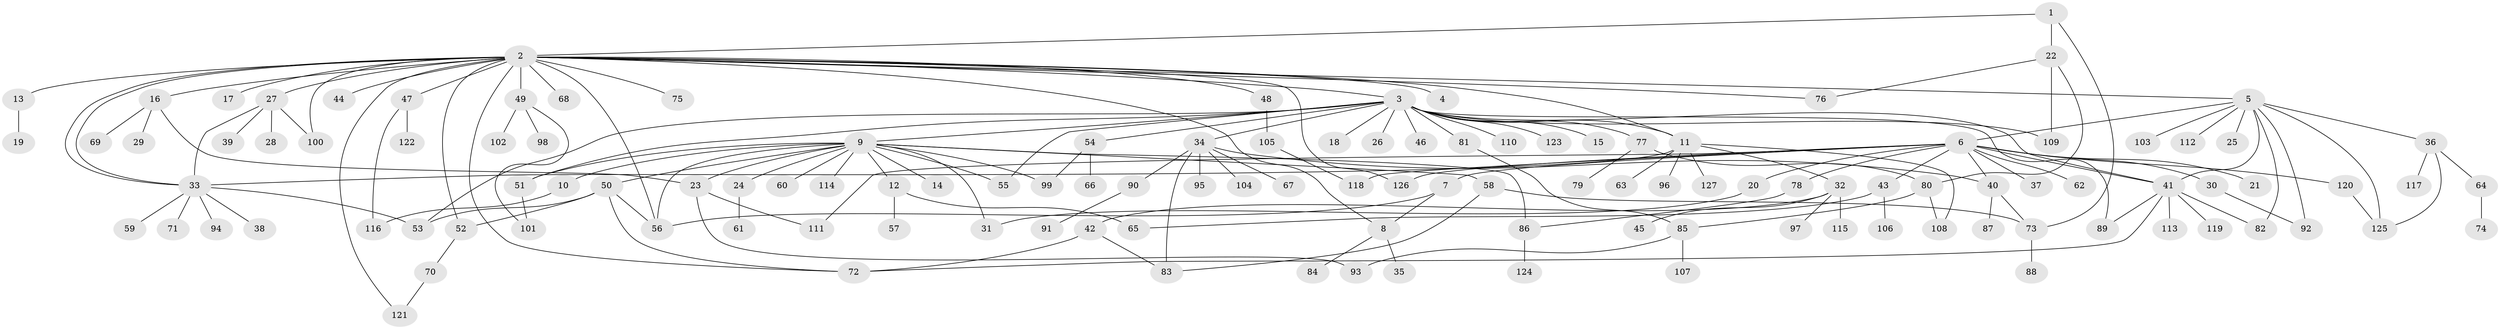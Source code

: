 // Generated by graph-tools (version 1.1) at 2025/35/03/09/25 02:35:43]
// undirected, 127 vertices, 172 edges
graph export_dot {
graph [start="1"]
  node [color=gray90,style=filled];
  1;
  2;
  3;
  4;
  5;
  6;
  7;
  8;
  9;
  10;
  11;
  12;
  13;
  14;
  15;
  16;
  17;
  18;
  19;
  20;
  21;
  22;
  23;
  24;
  25;
  26;
  27;
  28;
  29;
  30;
  31;
  32;
  33;
  34;
  35;
  36;
  37;
  38;
  39;
  40;
  41;
  42;
  43;
  44;
  45;
  46;
  47;
  48;
  49;
  50;
  51;
  52;
  53;
  54;
  55;
  56;
  57;
  58;
  59;
  60;
  61;
  62;
  63;
  64;
  65;
  66;
  67;
  68;
  69;
  70;
  71;
  72;
  73;
  74;
  75;
  76;
  77;
  78;
  79;
  80;
  81;
  82;
  83;
  84;
  85;
  86;
  87;
  88;
  89;
  90;
  91;
  92;
  93;
  94;
  95;
  96;
  97;
  98;
  99;
  100;
  101;
  102;
  103;
  104;
  105;
  106;
  107;
  108;
  109;
  110;
  111;
  112;
  113;
  114;
  115;
  116;
  117;
  118;
  119;
  120;
  121;
  122;
  123;
  124;
  125;
  126;
  127;
  1 -- 2;
  1 -- 22;
  1 -- 73;
  2 -- 3;
  2 -- 4;
  2 -- 5;
  2 -- 8;
  2 -- 11;
  2 -- 13;
  2 -- 16;
  2 -- 17;
  2 -- 27;
  2 -- 33;
  2 -- 33;
  2 -- 44;
  2 -- 47;
  2 -- 48;
  2 -- 49;
  2 -- 52;
  2 -- 56;
  2 -- 68;
  2 -- 72;
  2 -- 75;
  2 -- 76;
  2 -- 100;
  2 -- 121;
  2 -- 126;
  3 -- 9;
  3 -- 11;
  3 -- 15;
  3 -- 18;
  3 -- 26;
  3 -- 34;
  3 -- 41;
  3 -- 46;
  3 -- 51;
  3 -- 53;
  3 -- 54;
  3 -- 55;
  3 -- 77;
  3 -- 81;
  3 -- 89;
  3 -- 109;
  3 -- 110;
  3 -- 123;
  5 -- 6;
  5 -- 25;
  5 -- 36;
  5 -- 41;
  5 -- 82;
  5 -- 92;
  5 -- 103;
  5 -- 112;
  5 -- 125;
  6 -- 7;
  6 -- 20;
  6 -- 21;
  6 -- 30;
  6 -- 37;
  6 -- 40;
  6 -- 41;
  6 -- 43;
  6 -- 62;
  6 -- 78;
  6 -- 111;
  6 -- 118;
  6 -- 120;
  6 -- 126;
  7 -- 8;
  7 -- 56;
  8 -- 35;
  8 -- 84;
  9 -- 10;
  9 -- 12;
  9 -- 14;
  9 -- 23;
  9 -- 24;
  9 -- 31;
  9 -- 50;
  9 -- 51;
  9 -- 55;
  9 -- 56;
  9 -- 58;
  9 -- 60;
  9 -- 86;
  9 -- 99;
  9 -- 114;
  10 -- 116;
  11 -- 32;
  11 -- 33;
  11 -- 63;
  11 -- 96;
  11 -- 108;
  11 -- 127;
  12 -- 57;
  12 -- 65;
  13 -- 19;
  16 -- 23;
  16 -- 29;
  16 -- 69;
  20 -- 31;
  22 -- 76;
  22 -- 80;
  22 -- 109;
  23 -- 93;
  23 -- 111;
  24 -- 61;
  27 -- 28;
  27 -- 33;
  27 -- 39;
  27 -- 100;
  30 -- 92;
  32 -- 42;
  32 -- 45;
  32 -- 97;
  32 -- 115;
  33 -- 38;
  33 -- 53;
  33 -- 59;
  33 -- 71;
  33 -- 94;
  34 -- 40;
  34 -- 67;
  34 -- 83;
  34 -- 90;
  34 -- 95;
  34 -- 104;
  36 -- 64;
  36 -- 117;
  36 -- 125;
  40 -- 73;
  40 -- 87;
  41 -- 72;
  41 -- 82;
  41 -- 89;
  41 -- 113;
  41 -- 119;
  42 -- 72;
  42 -- 83;
  43 -- 65;
  43 -- 106;
  47 -- 116;
  47 -- 122;
  48 -- 105;
  49 -- 98;
  49 -- 101;
  49 -- 102;
  50 -- 52;
  50 -- 53;
  50 -- 56;
  50 -- 72;
  51 -- 101;
  52 -- 70;
  54 -- 66;
  54 -- 99;
  58 -- 73;
  58 -- 83;
  64 -- 74;
  70 -- 121;
  73 -- 88;
  77 -- 79;
  77 -- 80;
  78 -- 86;
  80 -- 85;
  80 -- 108;
  81 -- 85;
  85 -- 93;
  85 -- 107;
  86 -- 124;
  90 -- 91;
  105 -- 118;
  120 -- 125;
}
